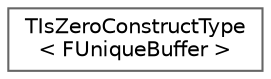 digraph "Graphical Class Hierarchy"
{
 // INTERACTIVE_SVG=YES
 // LATEX_PDF_SIZE
  bgcolor="transparent";
  edge [fontname=Helvetica,fontsize=10,labelfontname=Helvetica,labelfontsize=10];
  node [fontname=Helvetica,fontsize=10,shape=box,height=0.2,width=0.4];
  rankdir="LR";
  Node0 [id="Node000000",label="TIsZeroConstructType\l\< FUniqueBuffer \>",height=0.2,width=0.4,color="grey40", fillcolor="white", style="filled",URL="$df/d90/structTIsZeroConstructType_3_01FUniqueBuffer_01_4.html",tooltip=" "];
}

